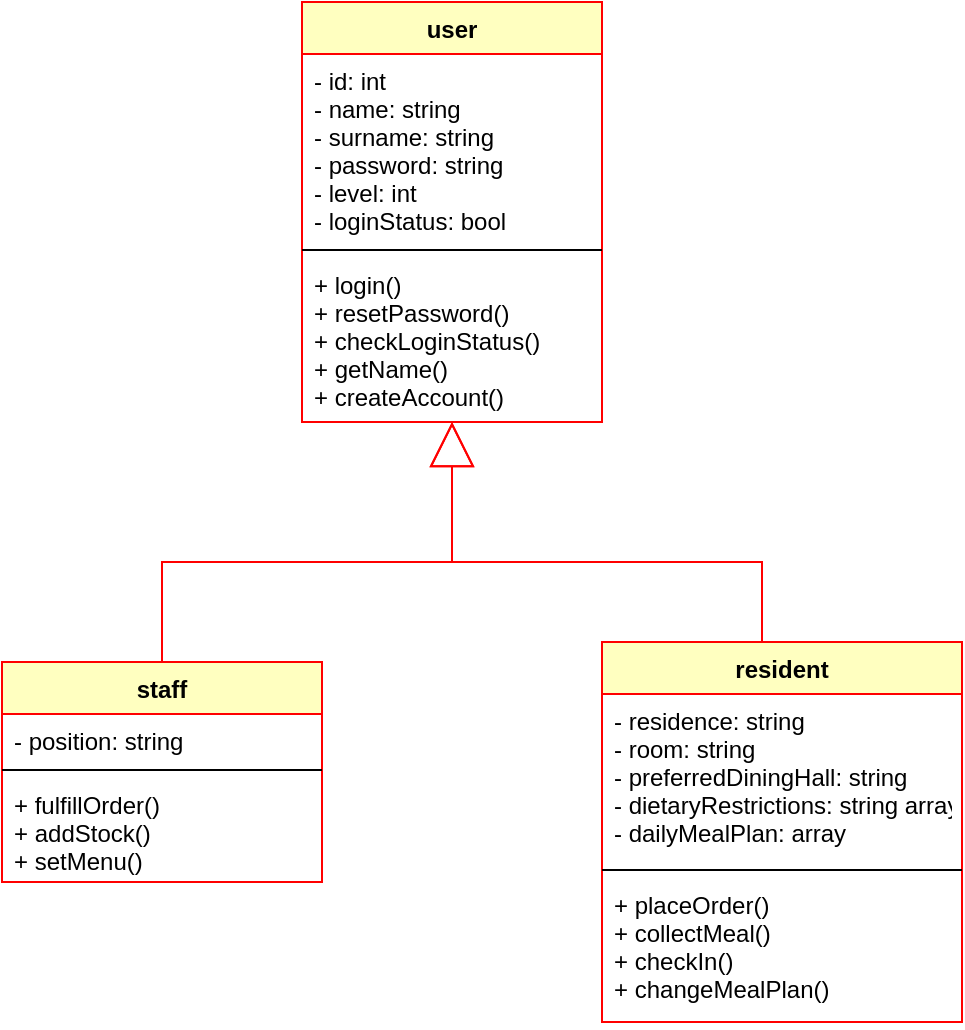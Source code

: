 <mxfile version="13.4.9" type="device"><diagram name="Page-1" id="e7e014a7-5840-1c2e-5031-d8a46d1fe8dd"><mxGraphModel dx="1038" dy="556" grid="1" gridSize="10" guides="1" tooltips="1" connect="1" arrows="1" fold="1" page="1" pageScale="1" pageWidth="1169" pageHeight="826" background="#ffffff" math="0" shadow="0"><root><mxCell id="0"/><mxCell id="1" parent="0"/><mxCell id="uWCh-ooKxQdx77lkRecy-43" style="edgeStyle=orthogonalEdgeStyle;rounded=0;orthogonalLoop=1;jettySize=auto;html=1;startArrow=none;startFill=0;endArrow=block;endFill=0;endSize=20;strokeColor=#FF0000;" parent="1" source="uWCh-ooKxQdx77lkRecy-26" target="uWCh-ooKxQdx77lkRecy-4" edge="1"><mxGeometry relative="1" as="geometry"><Array as="points"><mxPoint x="640" y="350"/><mxPoint x="485" y="350"/></Array></mxGeometry></mxCell><mxCell id="uWCh-ooKxQdx77lkRecy-42" style="edgeStyle=orthogonalEdgeStyle;rounded=0;orthogonalLoop=1;jettySize=auto;html=1;startArrow=none;startFill=0;endArrow=block;endFill=0;endSize=20;strokeColor=#FF0000;" parent="1" source="uWCh-ooKxQdx77lkRecy-9" target="uWCh-ooKxQdx77lkRecy-4" edge="1"><mxGeometry relative="1" as="geometry"><mxPoint x="480" y="310" as="targetPoint"/><Array as="points"><mxPoint x="340" y="350"/><mxPoint x="485" y="350"/></Array></mxGeometry></mxCell><mxCell id="uWCh-ooKxQdx77lkRecy-1" value="user" style="swimlane;fontStyle=1;align=center;verticalAlign=top;childLayout=stackLayout;horizontal=1;startSize=26;horizontalStack=0;resizeParent=1;resizeParentMax=0;resizeLast=0;collapsible=1;marginBottom=0;strokeColor=#FF0000;fillColor=#ffffc0;" parent="1" vertex="1"><mxGeometry x="410" y="70" width="150" height="210" as="geometry"/></mxCell><mxCell id="uWCh-ooKxQdx77lkRecy-2" value="- id: int&#xA;- name: string&#xA;- surname: string&#xA;- password: string&#xA;- level: int&#xA;- loginStatus: bool&#xA;&#xA;&#xA;" style="text;strokeColor=none;fillColor=none;align=left;verticalAlign=top;spacingLeft=4;spacingRight=4;overflow=hidden;rotatable=0;points=[[0,0.5],[1,0.5]];portConstraint=eastwest;" parent="uWCh-ooKxQdx77lkRecy-1" vertex="1"><mxGeometry y="26" width="150" height="94" as="geometry"/></mxCell><mxCell id="uWCh-ooKxQdx77lkRecy-3" value="" style="line;strokeWidth=1;fillColor=none;align=left;verticalAlign=middle;spacingTop=-1;spacingLeft=3;spacingRight=3;rotatable=0;labelPosition=right;points=[];portConstraint=eastwest;" parent="uWCh-ooKxQdx77lkRecy-1" vertex="1"><mxGeometry y="120" width="150" height="8" as="geometry"/></mxCell><mxCell id="uWCh-ooKxQdx77lkRecy-4" value="+ login()&#xA;+ resetPassword()&#xA;+ checkLoginStatus()&#xA;+ getName()&#xA;+ createAccount()&#xA;&#xA;" style="text;strokeColor=none;fillColor=none;align=left;verticalAlign=top;spacingLeft=4;spacingRight=4;overflow=hidden;rotatable=0;points=[[0,0.5],[1,0.5]];portConstraint=eastwest;" parent="uWCh-ooKxQdx77lkRecy-1" vertex="1"><mxGeometry y="128" width="150" height="82" as="geometry"/></mxCell><mxCell id="uWCh-ooKxQdx77lkRecy-9" value="staff" style="swimlane;fontStyle=1;align=center;verticalAlign=top;childLayout=stackLayout;horizontal=1;startSize=26;horizontalStack=0;resizeParent=1;resizeParentMax=0;resizeLast=0;collapsible=1;marginBottom=0;strokeColor=#FF0000;fillColor=#ffffc0;" parent="1" vertex="1"><mxGeometry x="260" y="400" width="160" height="110" as="geometry"/></mxCell><mxCell id="uWCh-ooKxQdx77lkRecy-10" value="- position: string" style="text;strokeColor=none;fillColor=none;align=left;verticalAlign=top;spacingLeft=4;spacingRight=4;overflow=hidden;rotatable=0;points=[[0,0.5],[1,0.5]];portConstraint=eastwest;" parent="uWCh-ooKxQdx77lkRecy-9" vertex="1"><mxGeometry y="26" width="160" height="24" as="geometry"/></mxCell><mxCell id="uWCh-ooKxQdx77lkRecy-11" value="" style="line;strokeWidth=1;fillColor=none;align=left;verticalAlign=middle;spacingTop=-1;spacingLeft=3;spacingRight=3;rotatable=0;labelPosition=right;points=[];portConstraint=eastwest;" parent="uWCh-ooKxQdx77lkRecy-9" vertex="1"><mxGeometry y="50" width="160" height="8" as="geometry"/></mxCell><mxCell id="uWCh-ooKxQdx77lkRecy-12" value="+ fulfillOrder()&#xA;+ addStock()&#xA;+ setMenu()&#xA;&#xA;" style="text;strokeColor=none;fillColor=none;align=left;verticalAlign=top;spacingLeft=4;spacingRight=4;overflow=hidden;rotatable=0;points=[[0,0.5],[1,0.5]];portConstraint=eastwest;" parent="uWCh-ooKxQdx77lkRecy-9" vertex="1"><mxGeometry y="58" width="160" height="52" as="geometry"/></mxCell><mxCell id="uWCh-ooKxQdx77lkRecy-26" value="resident" style="swimlane;fontStyle=1;align=center;verticalAlign=top;childLayout=stackLayout;horizontal=1;startSize=26;horizontalStack=0;resizeParent=1;resizeParentMax=0;resizeLast=0;collapsible=1;marginBottom=0;strokeColor=#FF0000;fillColor=#ffffc0;" parent="1" vertex="1"><mxGeometry x="560" y="390" width="180" height="190" as="geometry"/></mxCell><mxCell id="uWCh-ooKxQdx77lkRecy-27" value="- residence: string&#xA;- room: string&#xA;- preferredDiningHall: string&#xA;- dietaryRestrictions: string array&#xA;- dailyMealPlan: array&#xA;&#xA;" style="text;strokeColor=none;fillColor=none;align=left;verticalAlign=top;spacingLeft=4;spacingRight=4;overflow=hidden;rotatable=0;points=[[0,0.5],[1,0.5]];portConstraint=eastwest;" parent="uWCh-ooKxQdx77lkRecy-26" vertex="1"><mxGeometry y="26" width="180" height="84" as="geometry"/></mxCell><mxCell id="uWCh-ooKxQdx77lkRecy-28" value="" style="line;strokeWidth=1;fillColor=none;align=left;verticalAlign=middle;spacingTop=-1;spacingLeft=3;spacingRight=3;rotatable=0;labelPosition=right;points=[];portConstraint=eastwest;" parent="uWCh-ooKxQdx77lkRecy-26" vertex="1"><mxGeometry y="110" width="180" height="8" as="geometry"/></mxCell><mxCell id="uWCh-ooKxQdx77lkRecy-29" value="+ placeOrder()&#xA;+ collectMeal()&#xA;+ checkIn()&#xA;+ changeMealPlan()&#xA;" style="text;strokeColor=none;fillColor=none;align=left;verticalAlign=top;spacingLeft=4;spacingRight=4;overflow=hidden;rotatable=0;points=[[0,0.5],[1,0.5]];portConstraint=eastwest;" parent="uWCh-ooKxQdx77lkRecy-26" vertex="1"><mxGeometry y="118" width="180" height="72" as="geometry"/></mxCell></root></mxGraphModel></diagram></mxfile>